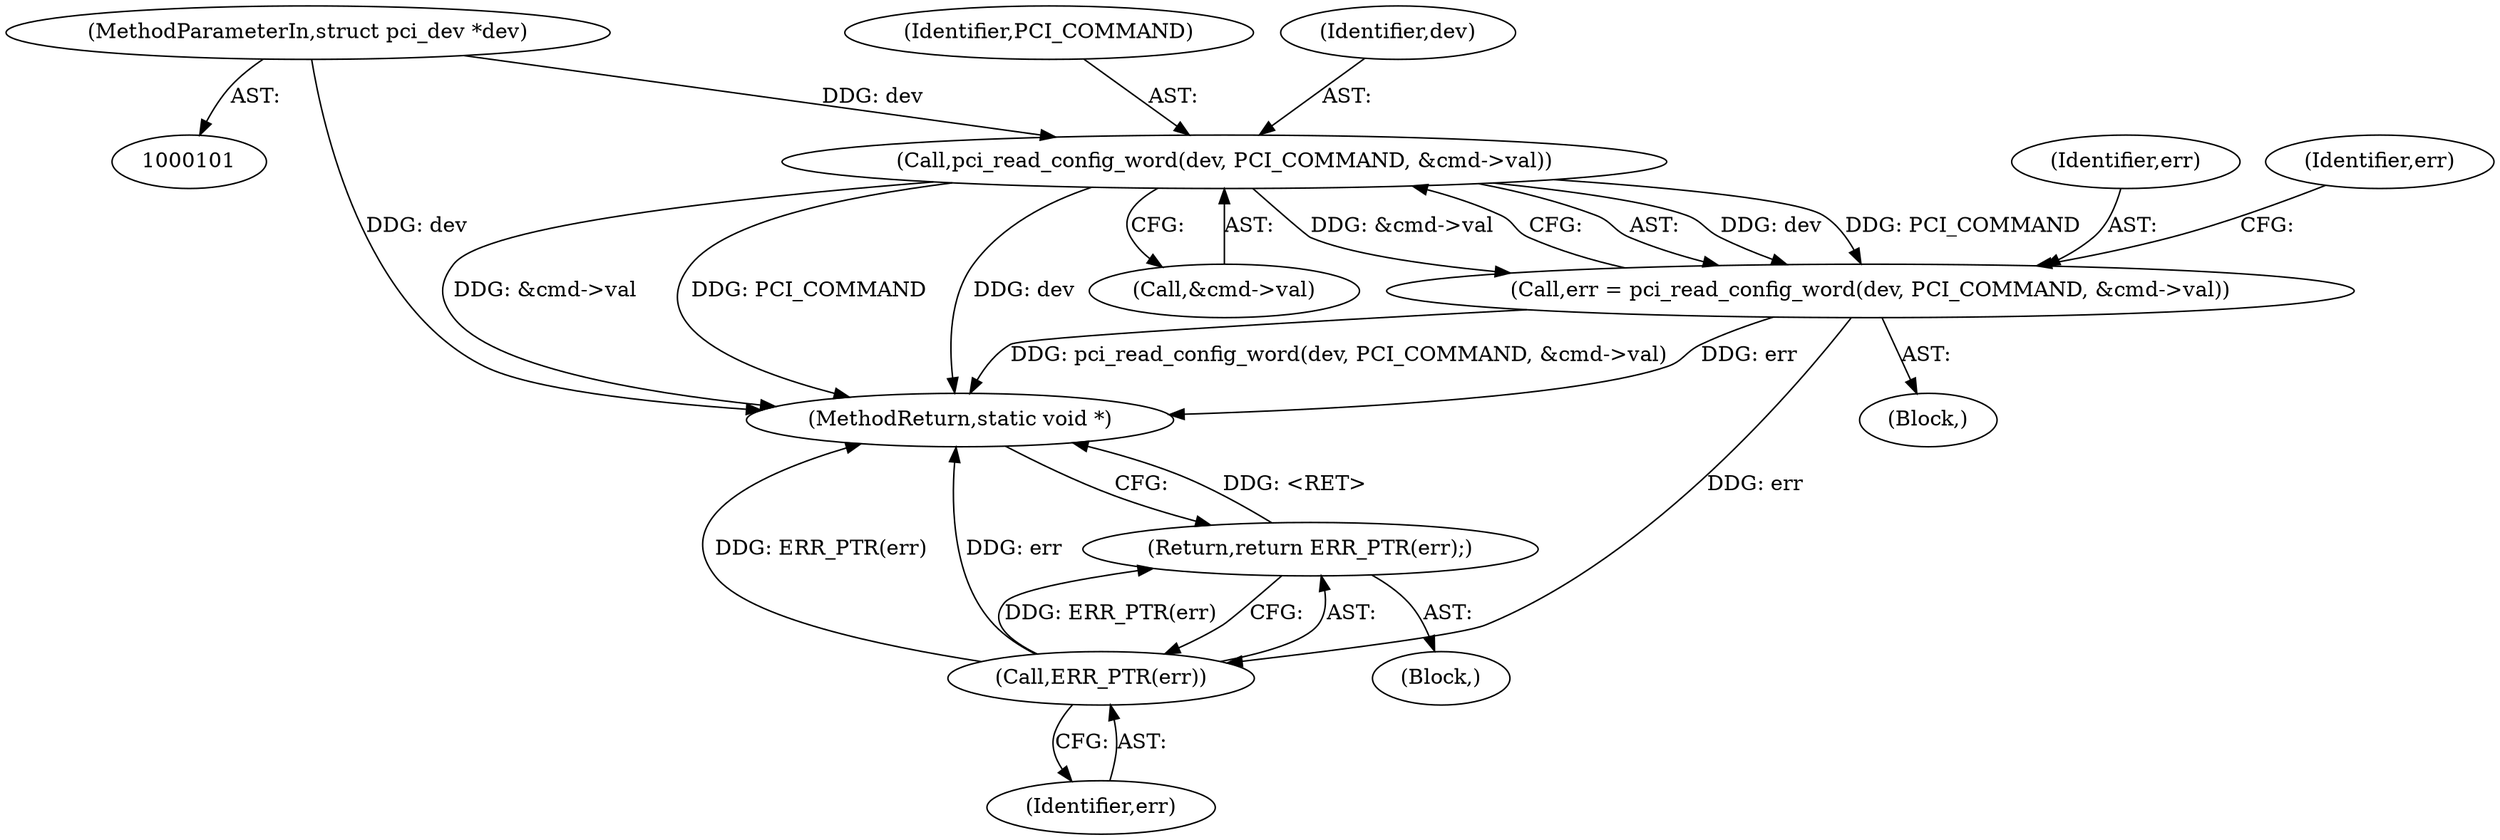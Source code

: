 digraph "0_linux_af6fc858a35b90e89ea7a7ee58e66628c55c776b@API" {
"1000123" [label="(Call,pci_read_config_word(dev, PCI_COMMAND, &cmd->val))"];
"1000102" [label="(MethodParameterIn,struct pci_dev *dev)"];
"1000121" [label="(Call,err = pci_read_config_word(dev, PCI_COMMAND, &cmd->val))"];
"1000136" [label="(Call,ERR_PTR(err))"];
"1000135" [label="(Return,return ERR_PTR(err);)"];
"1000125" [label="(Identifier,PCI_COMMAND)"];
"1000136" [label="(Call,ERR_PTR(err))"];
"1000102" [label="(MethodParameterIn,struct pci_dev *dev)"];
"1000132" [label="(Block,)"];
"1000104" [label="(Block,)"];
"1000137" [label="(Identifier,err)"];
"1000122" [label="(Identifier,err)"];
"1000140" [label="(MethodReturn,static void *)"];
"1000135" [label="(Return,return ERR_PTR(err);)"];
"1000126" [label="(Call,&cmd->val)"];
"1000121" [label="(Call,err = pci_read_config_word(dev, PCI_COMMAND, &cmd->val))"];
"1000123" [label="(Call,pci_read_config_word(dev, PCI_COMMAND, &cmd->val))"];
"1000124" [label="(Identifier,dev)"];
"1000131" [label="(Identifier,err)"];
"1000123" -> "1000121"  [label="AST: "];
"1000123" -> "1000126"  [label="CFG: "];
"1000124" -> "1000123"  [label="AST: "];
"1000125" -> "1000123"  [label="AST: "];
"1000126" -> "1000123"  [label="AST: "];
"1000121" -> "1000123"  [label="CFG: "];
"1000123" -> "1000140"  [label="DDG: &cmd->val"];
"1000123" -> "1000140"  [label="DDG: PCI_COMMAND"];
"1000123" -> "1000140"  [label="DDG: dev"];
"1000123" -> "1000121"  [label="DDG: dev"];
"1000123" -> "1000121"  [label="DDG: PCI_COMMAND"];
"1000123" -> "1000121"  [label="DDG: &cmd->val"];
"1000102" -> "1000123"  [label="DDG: dev"];
"1000102" -> "1000101"  [label="AST: "];
"1000102" -> "1000140"  [label="DDG: dev"];
"1000121" -> "1000104"  [label="AST: "];
"1000122" -> "1000121"  [label="AST: "];
"1000131" -> "1000121"  [label="CFG: "];
"1000121" -> "1000140"  [label="DDG: pci_read_config_word(dev, PCI_COMMAND, &cmd->val)"];
"1000121" -> "1000140"  [label="DDG: err"];
"1000121" -> "1000136"  [label="DDG: err"];
"1000136" -> "1000135"  [label="AST: "];
"1000136" -> "1000137"  [label="CFG: "];
"1000137" -> "1000136"  [label="AST: "];
"1000135" -> "1000136"  [label="CFG: "];
"1000136" -> "1000140"  [label="DDG: ERR_PTR(err)"];
"1000136" -> "1000140"  [label="DDG: err"];
"1000136" -> "1000135"  [label="DDG: ERR_PTR(err)"];
"1000135" -> "1000132"  [label="AST: "];
"1000140" -> "1000135"  [label="CFG: "];
"1000135" -> "1000140"  [label="DDG: <RET>"];
}
